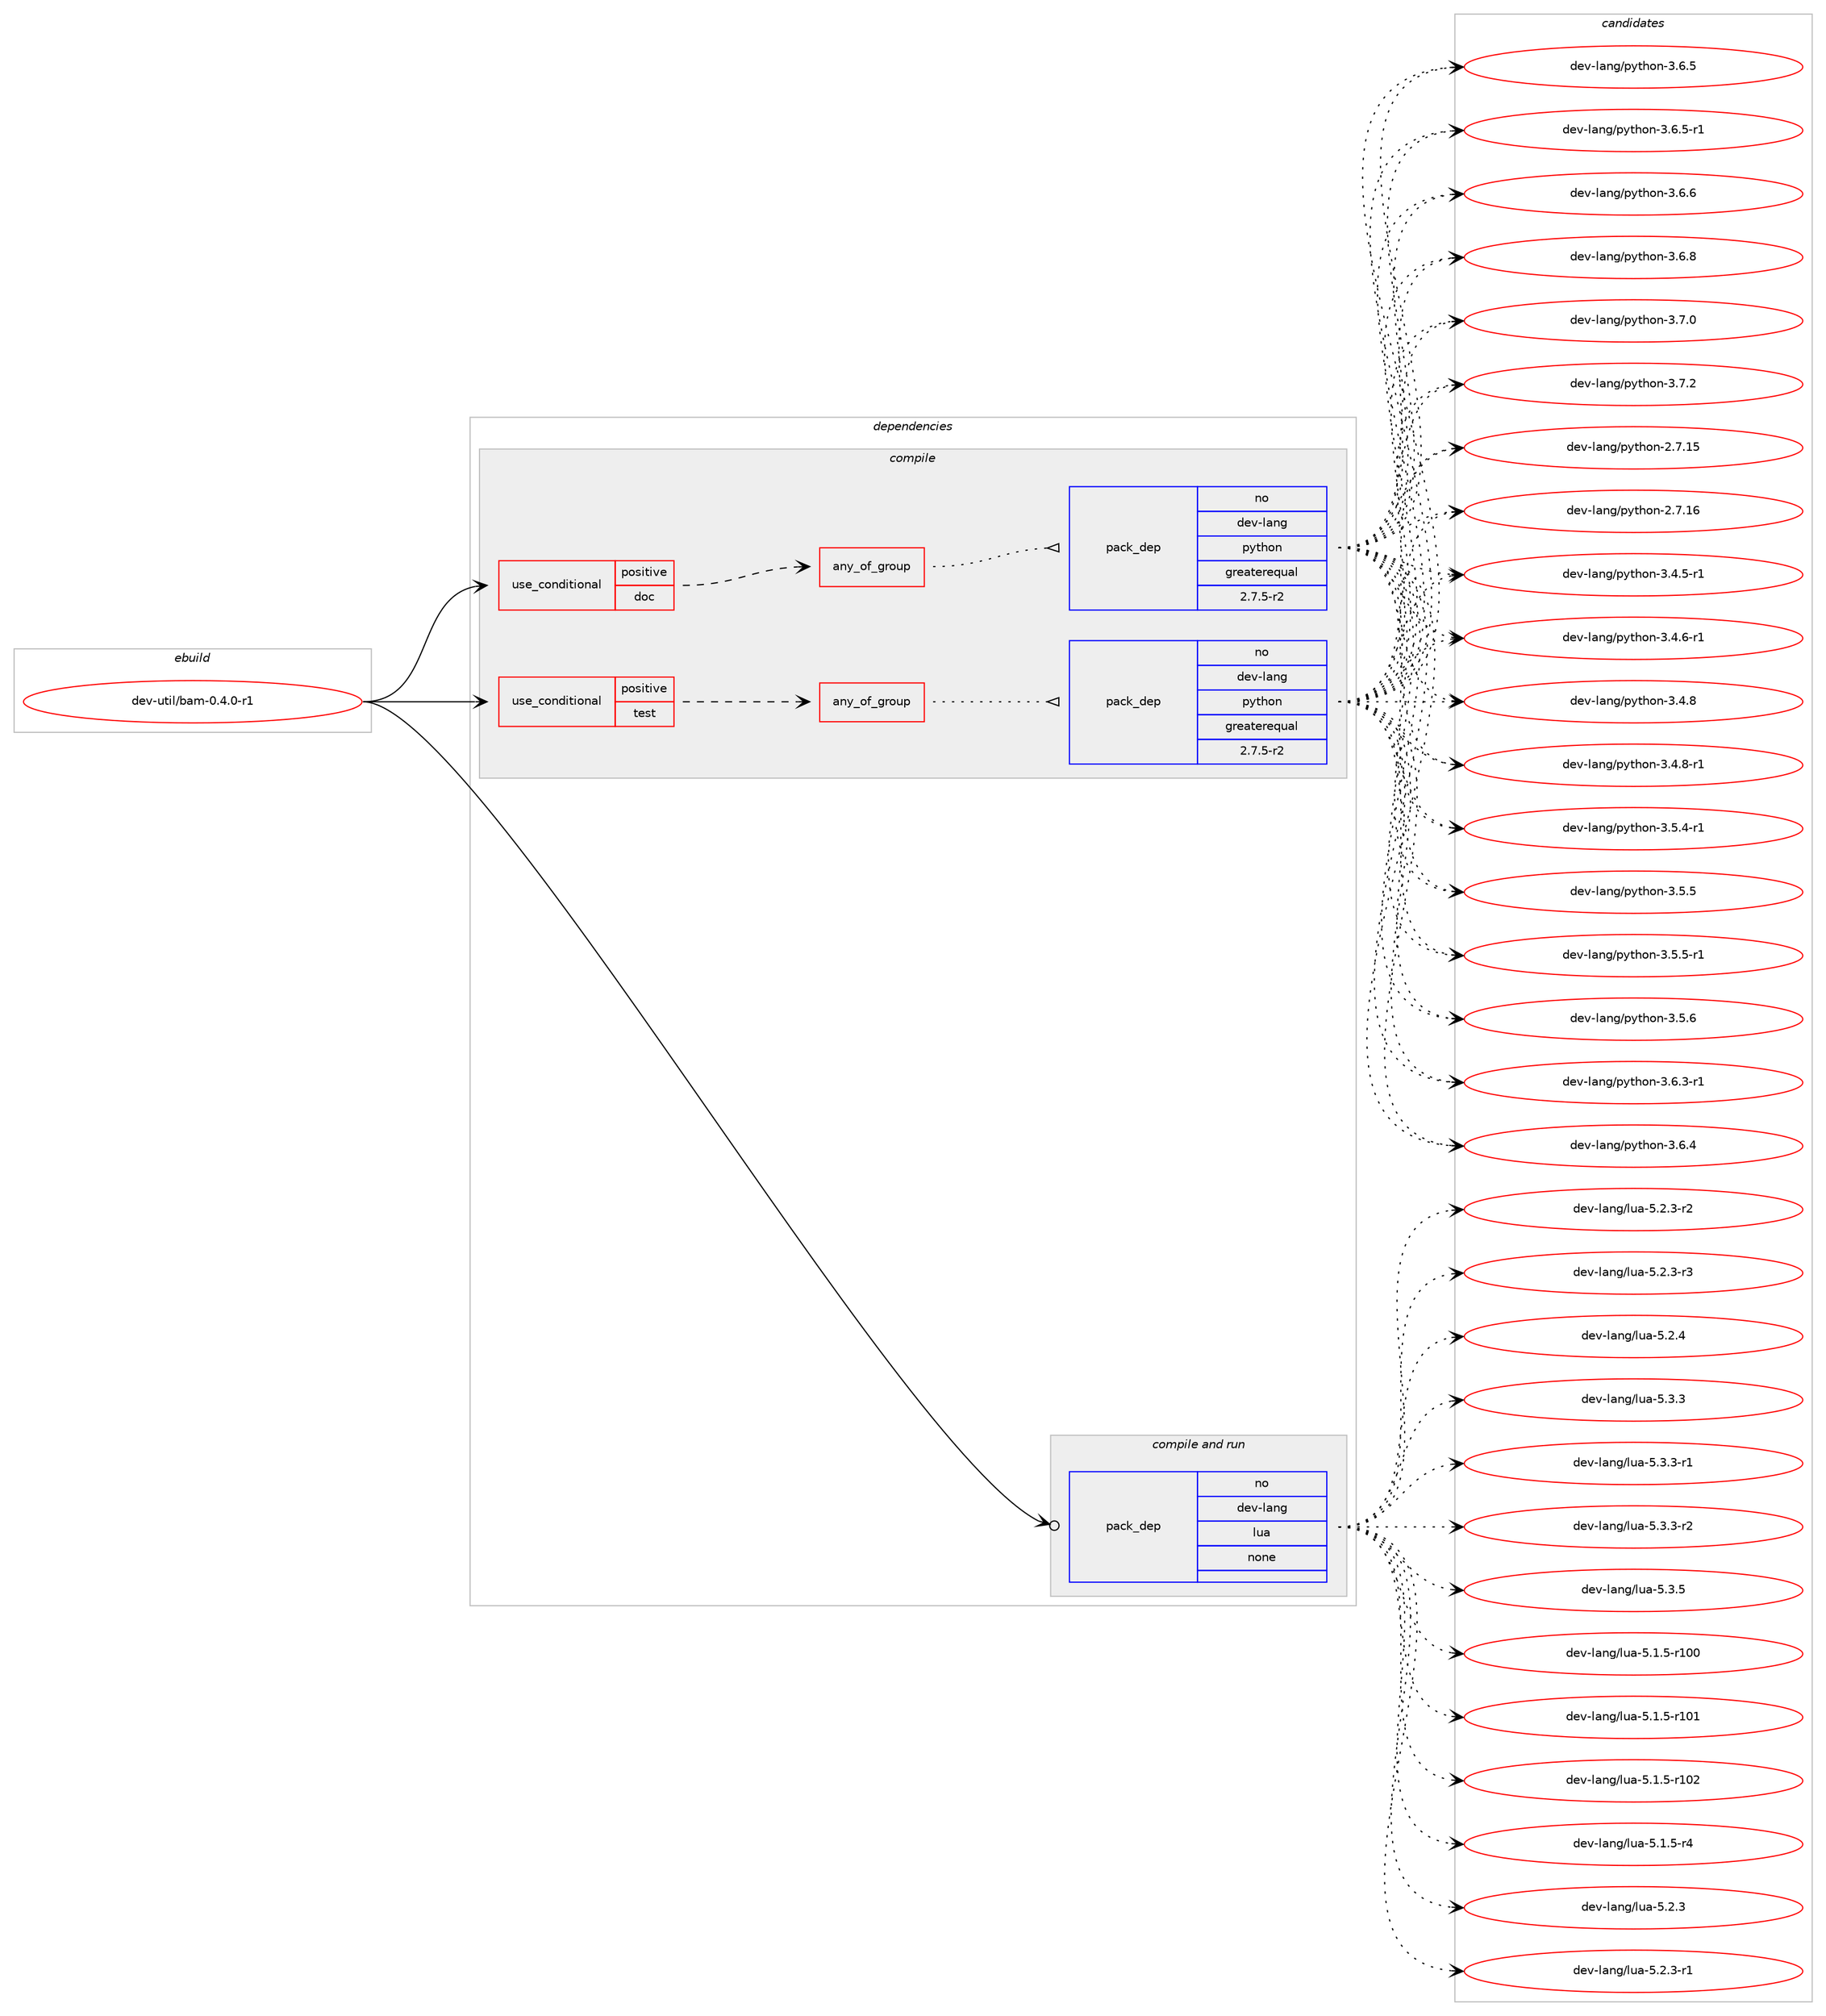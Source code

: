 digraph prolog {

# *************
# Graph options
# *************

newrank=true;
concentrate=true;
compound=true;
graph [rankdir=LR,fontname=Helvetica,fontsize=10,ranksep=1.5];#, ranksep=2.5, nodesep=0.2];
edge  [arrowhead=vee];
node  [fontname=Helvetica,fontsize=10];

# **********
# The ebuild
# **********

subgraph cluster_leftcol {
color=gray;
rank=same;
label=<<i>ebuild</i>>;
id [label="dev-util/bam-0.4.0-r1", color=red, width=4, href="../dev-util/bam-0.4.0-r1.svg"];
}

# ****************
# The dependencies
# ****************

subgraph cluster_midcol {
color=gray;
label=<<i>dependencies</i>>;
subgraph cluster_compile {
fillcolor="#eeeeee";
style=filled;
label=<<i>compile</i>>;
subgraph cond423182 {
dependency1541055 [label=<<TABLE BORDER="0" CELLBORDER="1" CELLSPACING="0" CELLPADDING="4"><TR><TD ROWSPAN="3" CELLPADDING="10">use_conditional</TD></TR><TR><TD>positive</TD></TR><TR><TD>doc</TD></TR></TABLE>>, shape=none, color=red];
subgraph any23002 {
dependency1541056 [label=<<TABLE BORDER="0" CELLBORDER="1" CELLSPACING="0" CELLPADDING="4"><TR><TD CELLPADDING="10">any_of_group</TD></TR></TABLE>>, shape=none, color=red];subgraph pack1094282 {
dependency1541057 [label=<<TABLE BORDER="0" CELLBORDER="1" CELLSPACING="0" CELLPADDING="4" WIDTH="220"><TR><TD ROWSPAN="6" CELLPADDING="30">pack_dep</TD></TR><TR><TD WIDTH="110">no</TD></TR><TR><TD>dev-lang</TD></TR><TR><TD>python</TD></TR><TR><TD>greaterequal</TD></TR><TR><TD>2.7.5-r2</TD></TR></TABLE>>, shape=none, color=blue];
}
dependency1541056:e -> dependency1541057:w [weight=20,style="dotted",arrowhead="oinv"];
}
dependency1541055:e -> dependency1541056:w [weight=20,style="dashed",arrowhead="vee"];
}
id:e -> dependency1541055:w [weight=20,style="solid",arrowhead="vee"];
subgraph cond423183 {
dependency1541058 [label=<<TABLE BORDER="0" CELLBORDER="1" CELLSPACING="0" CELLPADDING="4"><TR><TD ROWSPAN="3" CELLPADDING="10">use_conditional</TD></TR><TR><TD>positive</TD></TR><TR><TD>test</TD></TR></TABLE>>, shape=none, color=red];
subgraph any23003 {
dependency1541059 [label=<<TABLE BORDER="0" CELLBORDER="1" CELLSPACING="0" CELLPADDING="4"><TR><TD CELLPADDING="10">any_of_group</TD></TR></TABLE>>, shape=none, color=red];subgraph pack1094283 {
dependency1541060 [label=<<TABLE BORDER="0" CELLBORDER="1" CELLSPACING="0" CELLPADDING="4" WIDTH="220"><TR><TD ROWSPAN="6" CELLPADDING="30">pack_dep</TD></TR><TR><TD WIDTH="110">no</TD></TR><TR><TD>dev-lang</TD></TR><TR><TD>python</TD></TR><TR><TD>greaterequal</TD></TR><TR><TD>2.7.5-r2</TD></TR></TABLE>>, shape=none, color=blue];
}
dependency1541059:e -> dependency1541060:w [weight=20,style="dotted",arrowhead="oinv"];
}
dependency1541058:e -> dependency1541059:w [weight=20,style="dashed",arrowhead="vee"];
}
id:e -> dependency1541058:w [weight=20,style="solid",arrowhead="vee"];
}
subgraph cluster_compileandrun {
fillcolor="#eeeeee";
style=filled;
label=<<i>compile and run</i>>;
subgraph pack1094284 {
dependency1541061 [label=<<TABLE BORDER="0" CELLBORDER="1" CELLSPACING="0" CELLPADDING="4" WIDTH="220"><TR><TD ROWSPAN="6" CELLPADDING="30">pack_dep</TD></TR><TR><TD WIDTH="110">no</TD></TR><TR><TD>dev-lang</TD></TR><TR><TD>lua</TD></TR><TR><TD>none</TD></TR><TR><TD></TD></TR></TABLE>>, shape=none, color=blue];
}
id:e -> dependency1541061:w [weight=20,style="solid",arrowhead="odotvee"];
}
subgraph cluster_run {
fillcolor="#eeeeee";
style=filled;
label=<<i>run</i>>;
}
}

# **************
# The candidates
# **************

subgraph cluster_choices {
rank=same;
color=gray;
label=<<i>candidates</i>>;

subgraph choice1094282 {
color=black;
nodesep=1;
choice10010111845108971101034711212111610411111045504655464953 [label="dev-lang/python-2.7.15", color=red, width=4,href="../dev-lang/python-2.7.15.svg"];
choice10010111845108971101034711212111610411111045504655464954 [label="dev-lang/python-2.7.16", color=red, width=4,href="../dev-lang/python-2.7.16.svg"];
choice1001011184510897110103471121211161041111104551465246534511449 [label="dev-lang/python-3.4.5-r1", color=red, width=4,href="../dev-lang/python-3.4.5-r1.svg"];
choice1001011184510897110103471121211161041111104551465246544511449 [label="dev-lang/python-3.4.6-r1", color=red, width=4,href="../dev-lang/python-3.4.6-r1.svg"];
choice100101118451089711010347112121116104111110455146524656 [label="dev-lang/python-3.4.8", color=red, width=4,href="../dev-lang/python-3.4.8.svg"];
choice1001011184510897110103471121211161041111104551465246564511449 [label="dev-lang/python-3.4.8-r1", color=red, width=4,href="../dev-lang/python-3.4.8-r1.svg"];
choice1001011184510897110103471121211161041111104551465346524511449 [label="dev-lang/python-3.5.4-r1", color=red, width=4,href="../dev-lang/python-3.5.4-r1.svg"];
choice100101118451089711010347112121116104111110455146534653 [label="dev-lang/python-3.5.5", color=red, width=4,href="../dev-lang/python-3.5.5.svg"];
choice1001011184510897110103471121211161041111104551465346534511449 [label="dev-lang/python-3.5.5-r1", color=red, width=4,href="../dev-lang/python-3.5.5-r1.svg"];
choice100101118451089711010347112121116104111110455146534654 [label="dev-lang/python-3.5.6", color=red, width=4,href="../dev-lang/python-3.5.6.svg"];
choice1001011184510897110103471121211161041111104551465446514511449 [label="dev-lang/python-3.6.3-r1", color=red, width=4,href="../dev-lang/python-3.6.3-r1.svg"];
choice100101118451089711010347112121116104111110455146544652 [label="dev-lang/python-3.6.4", color=red, width=4,href="../dev-lang/python-3.6.4.svg"];
choice100101118451089711010347112121116104111110455146544653 [label="dev-lang/python-3.6.5", color=red, width=4,href="../dev-lang/python-3.6.5.svg"];
choice1001011184510897110103471121211161041111104551465446534511449 [label="dev-lang/python-3.6.5-r1", color=red, width=4,href="../dev-lang/python-3.6.5-r1.svg"];
choice100101118451089711010347112121116104111110455146544654 [label="dev-lang/python-3.6.6", color=red, width=4,href="../dev-lang/python-3.6.6.svg"];
choice100101118451089711010347112121116104111110455146544656 [label="dev-lang/python-3.6.8", color=red, width=4,href="../dev-lang/python-3.6.8.svg"];
choice100101118451089711010347112121116104111110455146554648 [label="dev-lang/python-3.7.0", color=red, width=4,href="../dev-lang/python-3.7.0.svg"];
choice100101118451089711010347112121116104111110455146554650 [label="dev-lang/python-3.7.2", color=red, width=4,href="../dev-lang/python-3.7.2.svg"];
dependency1541057:e -> choice10010111845108971101034711212111610411111045504655464953:w [style=dotted,weight="100"];
dependency1541057:e -> choice10010111845108971101034711212111610411111045504655464954:w [style=dotted,weight="100"];
dependency1541057:e -> choice1001011184510897110103471121211161041111104551465246534511449:w [style=dotted,weight="100"];
dependency1541057:e -> choice1001011184510897110103471121211161041111104551465246544511449:w [style=dotted,weight="100"];
dependency1541057:e -> choice100101118451089711010347112121116104111110455146524656:w [style=dotted,weight="100"];
dependency1541057:e -> choice1001011184510897110103471121211161041111104551465246564511449:w [style=dotted,weight="100"];
dependency1541057:e -> choice1001011184510897110103471121211161041111104551465346524511449:w [style=dotted,weight="100"];
dependency1541057:e -> choice100101118451089711010347112121116104111110455146534653:w [style=dotted,weight="100"];
dependency1541057:e -> choice1001011184510897110103471121211161041111104551465346534511449:w [style=dotted,weight="100"];
dependency1541057:e -> choice100101118451089711010347112121116104111110455146534654:w [style=dotted,weight="100"];
dependency1541057:e -> choice1001011184510897110103471121211161041111104551465446514511449:w [style=dotted,weight="100"];
dependency1541057:e -> choice100101118451089711010347112121116104111110455146544652:w [style=dotted,weight="100"];
dependency1541057:e -> choice100101118451089711010347112121116104111110455146544653:w [style=dotted,weight="100"];
dependency1541057:e -> choice1001011184510897110103471121211161041111104551465446534511449:w [style=dotted,weight="100"];
dependency1541057:e -> choice100101118451089711010347112121116104111110455146544654:w [style=dotted,weight="100"];
dependency1541057:e -> choice100101118451089711010347112121116104111110455146544656:w [style=dotted,weight="100"];
dependency1541057:e -> choice100101118451089711010347112121116104111110455146554648:w [style=dotted,weight="100"];
dependency1541057:e -> choice100101118451089711010347112121116104111110455146554650:w [style=dotted,weight="100"];
}
subgraph choice1094283 {
color=black;
nodesep=1;
choice10010111845108971101034711212111610411111045504655464953 [label="dev-lang/python-2.7.15", color=red, width=4,href="../dev-lang/python-2.7.15.svg"];
choice10010111845108971101034711212111610411111045504655464954 [label="dev-lang/python-2.7.16", color=red, width=4,href="../dev-lang/python-2.7.16.svg"];
choice1001011184510897110103471121211161041111104551465246534511449 [label="dev-lang/python-3.4.5-r1", color=red, width=4,href="../dev-lang/python-3.4.5-r1.svg"];
choice1001011184510897110103471121211161041111104551465246544511449 [label="dev-lang/python-3.4.6-r1", color=red, width=4,href="../dev-lang/python-3.4.6-r1.svg"];
choice100101118451089711010347112121116104111110455146524656 [label="dev-lang/python-3.4.8", color=red, width=4,href="../dev-lang/python-3.4.8.svg"];
choice1001011184510897110103471121211161041111104551465246564511449 [label="dev-lang/python-3.4.8-r1", color=red, width=4,href="../dev-lang/python-3.4.8-r1.svg"];
choice1001011184510897110103471121211161041111104551465346524511449 [label="dev-lang/python-3.5.4-r1", color=red, width=4,href="../dev-lang/python-3.5.4-r1.svg"];
choice100101118451089711010347112121116104111110455146534653 [label="dev-lang/python-3.5.5", color=red, width=4,href="../dev-lang/python-3.5.5.svg"];
choice1001011184510897110103471121211161041111104551465346534511449 [label="dev-lang/python-3.5.5-r1", color=red, width=4,href="../dev-lang/python-3.5.5-r1.svg"];
choice100101118451089711010347112121116104111110455146534654 [label="dev-lang/python-3.5.6", color=red, width=4,href="../dev-lang/python-3.5.6.svg"];
choice1001011184510897110103471121211161041111104551465446514511449 [label="dev-lang/python-3.6.3-r1", color=red, width=4,href="../dev-lang/python-3.6.3-r1.svg"];
choice100101118451089711010347112121116104111110455146544652 [label="dev-lang/python-3.6.4", color=red, width=4,href="../dev-lang/python-3.6.4.svg"];
choice100101118451089711010347112121116104111110455146544653 [label="dev-lang/python-3.6.5", color=red, width=4,href="../dev-lang/python-3.6.5.svg"];
choice1001011184510897110103471121211161041111104551465446534511449 [label="dev-lang/python-3.6.5-r1", color=red, width=4,href="../dev-lang/python-3.6.5-r1.svg"];
choice100101118451089711010347112121116104111110455146544654 [label="dev-lang/python-3.6.6", color=red, width=4,href="../dev-lang/python-3.6.6.svg"];
choice100101118451089711010347112121116104111110455146544656 [label="dev-lang/python-3.6.8", color=red, width=4,href="../dev-lang/python-3.6.8.svg"];
choice100101118451089711010347112121116104111110455146554648 [label="dev-lang/python-3.7.0", color=red, width=4,href="../dev-lang/python-3.7.0.svg"];
choice100101118451089711010347112121116104111110455146554650 [label="dev-lang/python-3.7.2", color=red, width=4,href="../dev-lang/python-3.7.2.svg"];
dependency1541060:e -> choice10010111845108971101034711212111610411111045504655464953:w [style=dotted,weight="100"];
dependency1541060:e -> choice10010111845108971101034711212111610411111045504655464954:w [style=dotted,weight="100"];
dependency1541060:e -> choice1001011184510897110103471121211161041111104551465246534511449:w [style=dotted,weight="100"];
dependency1541060:e -> choice1001011184510897110103471121211161041111104551465246544511449:w [style=dotted,weight="100"];
dependency1541060:e -> choice100101118451089711010347112121116104111110455146524656:w [style=dotted,weight="100"];
dependency1541060:e -> choice1001011184510897110103471121211161041111104551465246564511449:w [style=dotted,weight="100"];
dependency1541060:e -> choice1001011184510897110103471121211161041111104551465346524511449:w [style=dotted,weight="100"];
dependency1541060:e -> choice100101118451089711010347112121116104111110455146534653:w [style=dotted,weight="100"];
dependency1541060:e -> choice1001011184510897110103471121211161041111104551465346534511449:w [style=dotted,weight="100"];
dependency1541060:e -> choice100101118451089711010347112121116104111110455146534654:w [style=dotted,weight="100"];
dependency1541060:e -> choice1001011184510897110103471121211161041111104551465446514511449:w [style=dotted,weight="100"];
dependency1541060:e -> choice100101118451089711010347112121116104111110455146544652:w [style=dotted,weight="100"];
dependency1541060:e -> choice100101118451089711010347112121116104111110455146544653:w [style=dotted,weight="100"];
dependency1541060:e -> choice1001011184510897110103471121211161041111104551465446534511449:w [style=dotted,weight="100"];
dependency1541060:e -> choice100101118451089711010347112121116104111110455146544654:w [style=dotted,weight="100"];
dependency1541060:e -> choice100101118451089711010347112121116104111110455146544656:w [style=dotted,weight="100"];
dependency1541060:e -> choice100101118451089711010347112121116104111110455146554648:w [style=dotted,weight="100"];
dependency1541060:e -> choice100101118451089711010347112121116104111110455146554650:w [style=dotted,weight="100"];
}
subgraph choice1094284 {
color=black;
nodesep=1;
choice1001011184510897110103471081179745534649465345114494848 [label="dev-lang/lua-5.1.5-r100", color=red, width=4,href="../dev-lang/lua-5.1.5-r100.svg"];
choice1001011184510897110103471081179745534649465345114494849 [label="dev-lang/lua-5.1.5-r101", color=red, width=4,href="../dev-lang/lua-5.1.5-r101.svg"];
choice1001011184510897110103471081179745534649465345114494850 [label="dev-lang/lua-5.1.5-r102", color=red, width=4,href="../dev-lang/lua-5.1.5-r102.svg"];
choice100101118451089711010347108117974553464946534511452 [label="dev-lang/lua-5.1.5-r4", color=red, width=4,href="../dev-lang/lua-5.1.5-r4.svg"];
choice10010111845108971101034710811797455346504651 [label="dev-lang/lua-5.2.3", color=red, width=4,href="../dev-lang/lua-5.2.3.svg"];
choice100101118451089711010347108117974553465046514511449 [label="dev-lang/lua-5.2.3-r1", color=red, width=4,href="../dev-lang/lua-5.2.3-r1.svg"];
choice100101118451089711010347108117974553465046514511450 [label="dev-lang/lua-5.2.3-r2", color=red, width=4,href="../dev-lang/lua-5.2.3-r2.svg"];
choice100101118451089711010347108117974553465046514511451 [label="dev-lang/lua-5.2.3-r3", color=red, width=4,href="../dev-lang/lua-5.2.3-r3.svg"];
choice10010111845108971101034710811797455346504652 [label="dev-lang/lua-5.2.4", color=red, width=4,href="../dev-lang/lua-5.2.4.svg"];
choice10010111845108971101034710811797455346514651 [label="dev-lang/lua-5.3.3", color=red, width=4,href="../dev-lang/lua-5.3.3.svg"];
choice100101118451089711010347108117974553465146514511449 [label="dev-lang/lua-5.3.3-r1", color=red, width=4,href="../dev-lang/lua-5.3.3-r1.svg"];
choice100101118451089711010347108117974553465146514511450 [label="dev-lang/lua-5.3.3-r2", color=red, width=4,href="../dev-lang/lua-5.3.3-r2.svg"];
choice10010111845108971101034710811797455346514653 [label="dev-lang/lua-5.3.5", color=red, width=4,href="../dev-lang/lua-5.3.5.svg"];
dependency1541061:e -> choice1001011184510897110103471081179745534649465345114494848:w [style=dotted,weight="100"];
dependency1541061:e -> choice1001011184510897110103471081179745534649465345114494849:w [style=dotted,weight="100"];
dependency1541061:e -> choice1001011184510897110103471081179745534649465345114494850:w [style=dotted,weight="100"];
dependency1541061:e -> choice100101118451089711010347108117974553464946534511452:w [style=dotted,weight="100"];
dependency1541061:e -> choice10010111845108971101034710811797455346504651:w [style=dotted,weight="100"];
dependency1541061:e -> choice100101118451089711010347108117974553465046514511449:w [style=dotted,weight="100"];
dependency1541061:e -> choice100101118451089711010347108117974553465046514511450:w [style=dotted,weight="100"];
dependency1541061:e -> choice100101118451089711010347108117974553465046514511451:w [style=dotted,weight="100"];
dependency1541061:e -> choice10010111845108971101034710811797455346504652:w [style=dotted,weight="100"];
dependency1541061:e -> choice10010111845108971101034710811797455346514651:w [style=dotted,weight="100"];
dependency1541061:e -> choice100101118451089711010347108117974553465146514511449:w [style=dotted,weight="100"];
dependency1541061:e -> choice100101118451089711010347108117974553465146514511450:w [style=dotted,weight="100"];
dependency1541061:e -> choice10010111845108971101034710811797455346514653:w [style=dotted,weight="100"];
}
}

}
